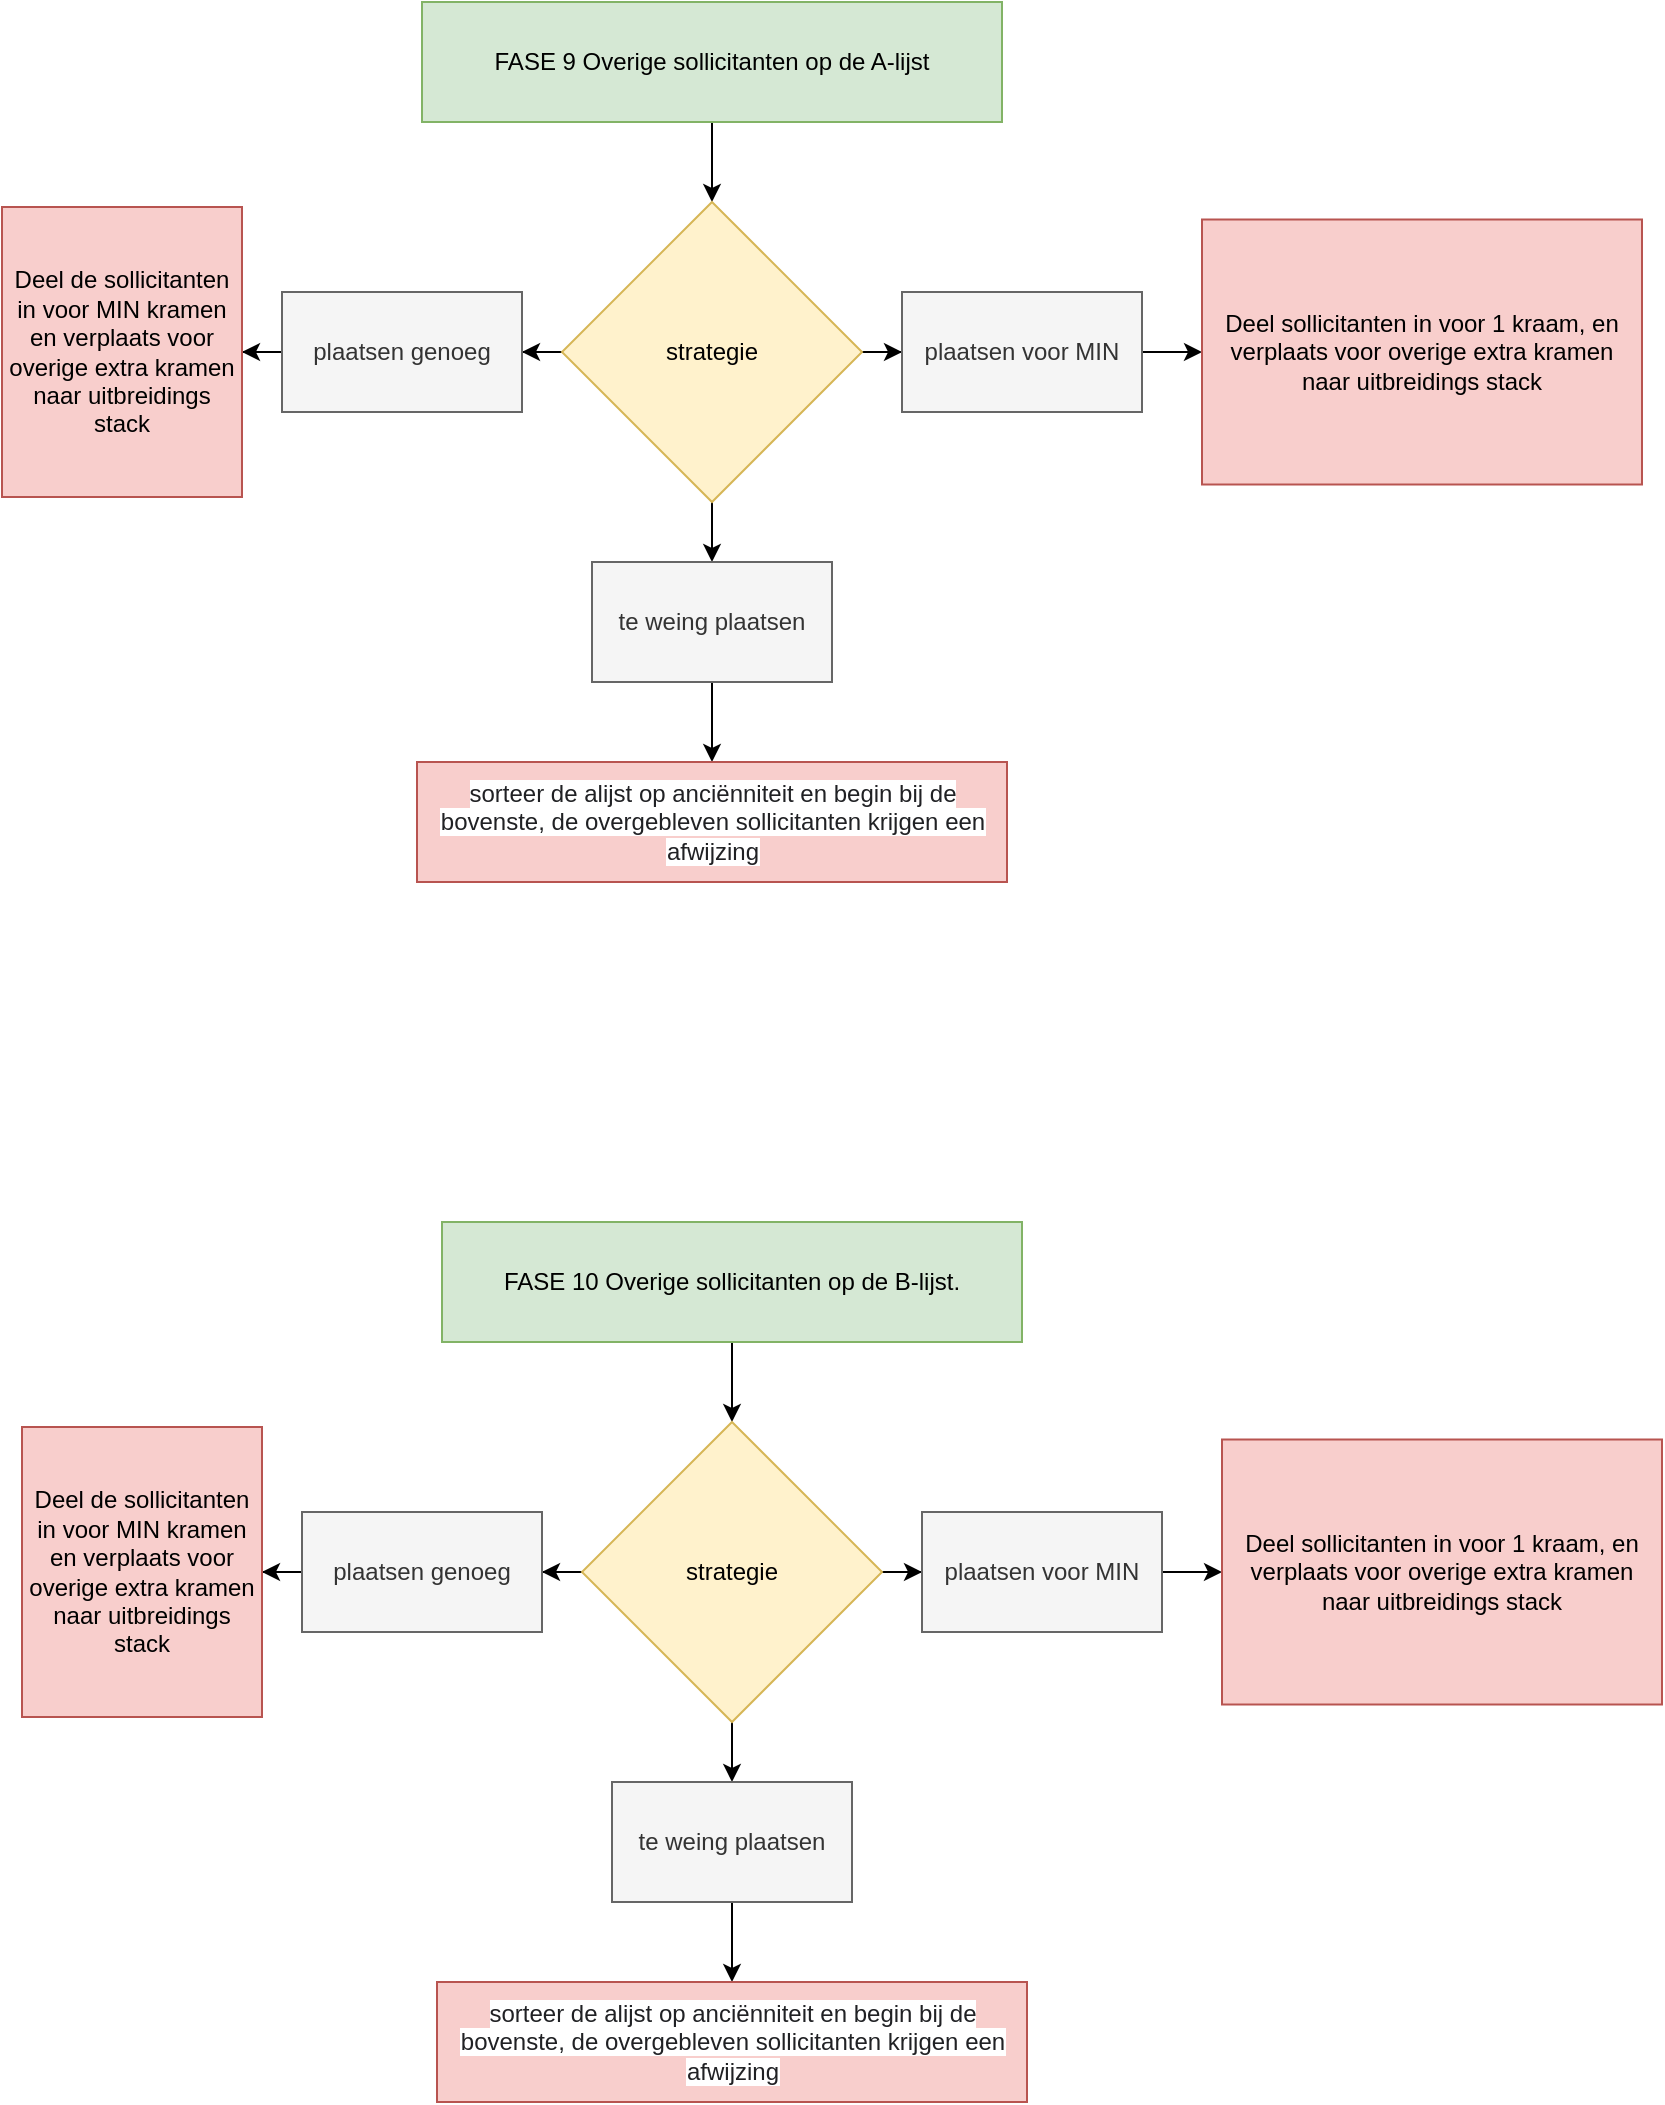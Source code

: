 <mxfile version="16.0.2" type="device"><diagram id="Xo8RAWMAZe72__5mMHQ1" name="Page-1"><mxGraphModel dx="1102" dy="635" grid="1" gridSize="10" guides="1" tooltips="1" connect="1" arrows="1" fold="1" page="1" pageScale="1" pageWidth="850" pageHeight="1100" math="0" shadow="0"><root><mxCell id="0"/><mxCell id="1" parent="0"/><mxCell id="1AGJ1-IeQ3G_iuY8s9Mn-3" style="edgeStyle=orthogonalEdgeStyle;rounded=0;orthogonalLoop=1;jettySize=auto;html=1;" parent="1" source="1AGJ1-IeQ3G_iuY8s9Mn-1" target="1AGJ1-IeQ3G_iuY8s9Mn-2" edge="1"><mxGeometry relative="1" as="geometry"/></mxCell><mxCell id="1AGJ1-IeQ3G_iuY8s9Mn-1" value="FASE 9 Overige sollicitanten op de A-lijst" style="rounded=0;whiteSpace=wrap;html=1;fillColor=#d5e8d4;strokeColor=#82b366;" parent="1" vertex="1"><mxGeometry x="220" y="10" width="290" height="60" as="geometry"/></mxCell><mxCell id="1AGJ1-IeQ3G_iuY8s9Mn-7" style="edgeStyle=orthogonalEdgeStyle;rounded=0;orthogonalLoop=1;jettySize=auto;html=1;" parent="1" source="1AGJ1-IeQ3G_iuY8s9Mn-2" target="1AGJ1-IeQ3G_iuY8s9Mn-5" edge="1"><mxGeometry relative="1" as="geometry"/></mxCell><mxCell id="1AGJ1-IeQ3G_iuY8s9Mn-9" value="" style="edgeStyle=orthogonalEdgeStyle;rounded=0;orthogonalLoop=1;jettySize=auto;html=1;" parent="1" source="1AGJ1-IeQ3G_iuY8s9Mn-2" target="1AGJ1-IeQ3G_iuY8s9Mn-8" edge="1"><mxGeometry relative="1" as="geometry"/></mxCell><mxCell id="1AGJ1-IeQ3G_iuY8s9Mn-11" value="" style="edgeStyle=orthogonalEdgeStyle;rounded=0;orthogonalLoop=1;jettySize=auto;html=1;" parent="1" source="1AGJ1-IeQ3G_iuY8s9Mn-2" target="1AGJ1-IeQ3G_iuY8s9Mn-10" edge="1"><mxGeometry relative="1" as="geometry"/></mxCell><mxCell id="1AGJ1-IeQ3G_iuY8s9Mn-2" value="strategie" style="rhombus;whiteSpace=wrap;html=1;fillColor=#fff2cc;strokeColor=#d6b656;" parent="1" vertex="1"><mxGeometry x="290" y="110" width="150" height="150" as="geometry"/></mxCell><mxCell id="mt3nEo4XX9i7MKaFJ43V-1" style="edgeStyle=orthogonalEdgeStyle;rounded=0;orthogonalLoop=1;jettySize=auto;html=1;exitX=0;exitY=0.5;exitDx=0;exitDy=0;" parent="1" source="1AGJ1-IeQ3G_iuY8s9Mn-5" target="1AGJ1-IeQ3G_iuY8s9Mn-14" edge="1"><mxGeometry relative="1" as="geometry"/></mxCell><mxCell id="1AGJ1-IeQ3G_iuY8s9Mn-5" value="plaatsen genoeg" style="rounded=0;whiteSpace=wrap;html=1;fillColor=#f5f5f5;fontColor=#333333;strokeColor=#666666;" parent="1" vertex="1"><mxGeometry x="150" y="155" width="120" height="60" as="geometry"/></mxCell><mxCell id="1AGJ1-IeQ3G_iuY8s9Mn-16" style="edgeStyle=orthogonalEdgeStyle;rounded=0;orthogonalLoop=1;jettySize=auto;html=1;fontSize=12;" parent="1" source="1AGJ1-IeQ3G_iuY8s9Mn-8" target="1AGJ1-IeQ3G_iuY8s9Mn-13" edge="1"><mxGeometry relative="1" as="geometry"/></mxCell><mxCell id="1AGJ1-IeQ3G_iuY8s9Mn-8" value="plaatsen voor MIN" style="whiteSpace=wrap;html=1;fillColor=#f5f5f5;fontColor=#333333;strokeColor=#666666;" parent="1" vertex="1"><mxGeometry x="460" y="155" width="120" height="60" as="geometry"/></mxCell><mxCell id="1AGJ1-IeQ3G_iuY8s9Mn-15" style="edgeStyle=orthogonalEdgeStyle;rounded=0;orthogonalLoop=1;jettySize=auto;html=1;entryX=0.5;entryY=0;entryDx=0;entryDy=0;fontSize=12;" parent="1" source="1AGJ1-IeQ3G_iuY8s9Mn-10" target="1AGJ1-IeQ3G_iuY8s9Mn-12" edge="1"><mxGeometry relative="1" as="geometry"/></mxCell><mxCell id="1AGJ1-IeQ3G_iuY8s9Mn-10" value="te weing plaatsen" style="whiteSpace=wrap;html=1;fillColor=#f5f5f5;fontColor=#333333;strokeColor=#666666;" parent="1" vertex="1"><mxGeometry x="305" y="290" width="120" height="60" as="geometry"/></mxCell><mxCell id="1AGJ1-IeQ3G_iuY8s9Mn-12" value="&lt;span style=&quot;color: rgb(32 , 33 , 36) ; font-family: &amp;#34;arial&amp;#34; , sans-serif ; text-align: left ; background-color: rgb(255 , 255 , 255)&quot;&gt;&lt;font style=&quot;font-size: 12px&quot;&gt;sorteer de alijst op anciënniteit en begin bij de bovenste, de overgebleven sollicitanten krijgen een afwijzing&lt;/font&gt;&lt;/span&gt;" style="rounded=0;whiteSpace=wrap;html=1;fillColor=#f8cecc;strokeColor=#b85450;" parent="1" vertex="1"><mxGeometry x="217.5" y="390" width="295" height="60" as="geometry"/></mxCell><mxCell id="1AGJ1-IeQ3G_iuY8s9Mn-13" value="Deel sollicitanten in voor 1 kraam, en verplaats voor overige extra kramen naar uitbreidings stack" style="rounded=0;whiteSpace=wrap;html=1;fillColor=#f8cecc;strokeColor=#b85450;" parent="1" vertex="1"><mxGeometry x="610" y="118.75" width="220" height="132.5" as="geometry"/></mxCell><mxCell id="1AGJ1-IeQ3G_iuY8s9Mn-14" value="Deel de sollicitanten in voor MIN kramen en verplaats voor overige extra kramen naar uitbreidings stack" style="rounded=0;whiteSpace=wrap;html=1;fillColor=#f8cecc;strokeColor=#b85450;" parent="1" vertex="1"><mxGeometry x="10" y="112.5" width="120" height="145" as="geometry"/></mxCell><mxCell id="mt3nEo4XX9i7MKaFJ43V-2" style="edgeStyle=orthogonalEdgeStyle;rounded=0;orthogonalLoop=1;jettySize=auto;html=1;" parent="1" source="mt3nEo4XX9i7MKaFJ43V-3" target="mt3nEo4XX9i7MKaFJ43V-7" edge="1"><mxGeometry relative="1" as="geometry"/></mxCell><mxCell id="mt3nEo4XX9i7MKaFJ43V-3" value="FASE 10 Overige sollicitanten op de B-lijst." style="rounded=0;whiteSpace=wrap;html=1;fillColor=#d5e8d4;strokeColor=#82b366;" parent="1" vertex="1"><mxGeometry x="230" y="620" width="290" height="60" as="geometry"/></mxCell><mxCell id="mt3nEo4XX9i7MKaFJ43V-4" style="edgeStyle=orthogonalEdgeStyle;rounded=0;orthogonalLoop=1;jettySize=auto;html=1;" parent="1" source="mt3nEo4XX9i7MKaFJ43V-7" target="mt3nEo4XX9i7MKaFJ43V-9" edge="1"><mxGeometry relative="1" as="geometry"/></mxCell><mxCell id="mt3nEo4XX9i7MKaFJ43V-5" value="" style="edgeStyle=orthogonalEdgeStyle;rounded=0;orthogonalLoop=1;jettySize=auto;html=1;" parent="1" source="mt3nEo4XX9i7MKaFJ43V-7" target="mt3nEo4XX9i7MKaFJ43V-11" edge="1"><mxGeometry relative="1" as="geometry"/></mxCell><mxCell id="mt3nEo4XX9i7MKaFJ43V-6" value="" style="edgeStyle=orthogonalEdgeStyle;rounded=0;orthogonalLoop=1;jettySize=auto;html=1;" parent="1" source="mt3nEo4XX9i7MKaFJ43V-7" target="mt3nEo4XX9i7MKaFJ43V-13" edge="1"><mxGeometry relative="1" as="geometry"/></mxCell><mxCell id="mt3nEo4XX9i7MKaFJ43V-7" value="strategie" style="rhombus;whiteSpace=wrap;html=1;fillColor=#fff2cc;strokeColor=#d6b656;" parent="1" vertex="1"><mxGeometry x="300" y="720" width="150" height="150" as="geometry"/></mxCell><mxCell id="mt3nEo4XX9i7MKaFJ43V-8" style="edgeStyle=orthogonalEdgeStyle;rounded=0;orthogonalLoop=1;jettySize=auto;html=1;exitX=0;exitY=0.5;exitDx=0;exitDy=0;" parent="1" source="mt3nEo4XX9i7MKaFJ43V-9" target="mt3nEo4XX9i7MKaFJ43V-16" edge="1"><mxGeometry relative="1" as="geometry"/></mxCell><mxCell id="mt3nEo4XX9i7MKaFJ43V-9" value="plaatsen genoeg" style="rounded=0;whiteSpace=wrap;html=1;fillColor=#f5f5f5;fontColor=#333333;strokeColor=#666666;" parent="1" vertex="1"><mxGeometry x="160" y="765" width="120" height="60" as="geometry"/></mxCell><mxCell id="mt3nEo4XX9i7MKaFJ43V-10" style="edgeStyle=orthogonalEdgeStyle;rounded=0;orthogonalLoop=1;jettySize=auto;html=1;fontSize=12;" parent="1" source="mt3nEo4XX9i7MKaFJ43V-11" target="mt3nEo4XX9i7MKaFJ43V-15" edge="1"><mxGeometry relative="1" as="geometry"/></mxCell><mxCell id="mt3nEo4XX9i7MKaFJ43V-11" value="plaatsen voor MIN" style="whiteSpace=wrap;html=1;fillColor=#f5f5f5;fontColor=#333333;strokeColor=#666666;" parent="1" vertex="1"><mxGeometry x="470" y="765" width="120" height="60" as="geometry"/></mxCell><mxCell id="mt3nEo4XX9i7MKaFJ43V-12" style="edgeStyle=orthogonalEdgeStyle;rounded=0;orthogonalLoop=1;jettySize=auto;html=1;entryX=0.5;entryY=0;entryDx=0;entryDy=0;fontSize=12;" parent="1" source="mt3nEo4XX9i7MKaFJ43V-13" target="mt3nEo4XX9i7MKaFJ43V-14" edge="1"><mxGeometry relative="1" as="geometry"/></mxCell><mxCell id="mt3nEo4XX9i7MKaFJ43V-13" value="te weing plaatsen" style="whiteSpace=wrap;html=1;fillColor=#f5f5f5;fontColor=#333333;strokeColor=#666666;" parent="1" vertex="1"><mxGeometry x="315" y="900" width="120" height="60" as="geometry"/></mxCell><mxCell id="mt3nEo4XX9i7MKaFJ43V-14" value="&lt;span style=&quot;color: rgb(32 , 33 , 36) ; font-family: &amp;#34;arial&amp;#34; , sans-serif ; text-align: left ; background-color: rgb(255 , 255 , 255)&quot;&gt;&lt;font style=&quot;font-size: 12px&quot;&gt;sorteer de alijst op anciënniteit en begin bij de bovenste, de overgebleven sollicitanten krijgen een afwijzing&lt;/font&gt;&lt;/span&gt;" style="rounded=0;whiteSpace=wrap;html=1;fillColor=#f8cecc;strokeColor=#b85450;" parent="1" vertex="1"><mxGeometry x="227.5" y="1000" width="295" height="60" as="geometry"/></mxCell><mxCell id="mt3nEo4XX9i7MKaFJ43V-15" value="Deel sollicitanten in voor 1 kraam, en verplaats voor overige extra kramen naar uitbreidings stack" style="rounded=0;whiteSpace=wrap;html=1;fillColor=#f8cecc;strokeColor=#b85450;" parent="1" vertex="1"><mxGeometry x="620" y="728.75" width="220" height="132.5" as="geometry"/></mxCell><mxCell id="mt3nEo4XX9i7MKaFJ43V-16" value="Deel de sollicitanten in voor MIN kramen en verplaats voor overige extra kramen naar uitbreidings stack" style="rounded=0;whiteSpace=wrap;html=1;fillColor=#f8cecc;strokeColor=#b85450;" parent="1" vertex="1"><mxGeometry x="20" y="722.5" width="120" height="145" as="geometry"/></mxCell></root></mxGraphModel></diagram></mxfile>